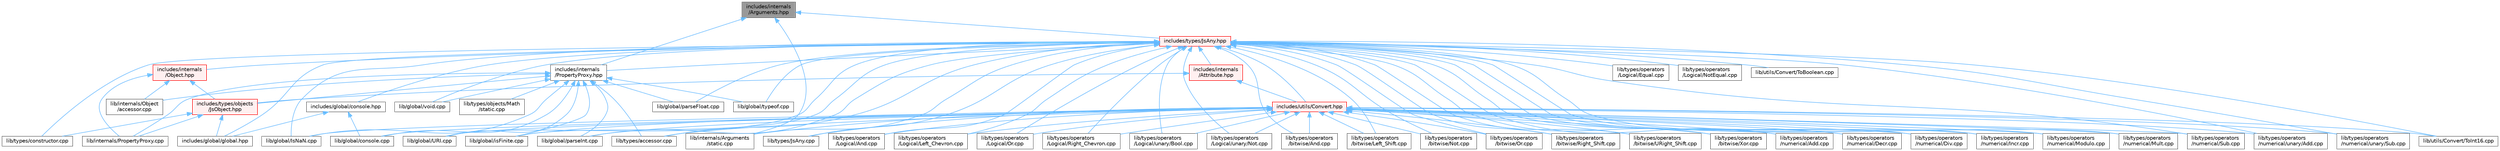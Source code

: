 digraph "includes/internals/Arguments.hpp"
{
 // LATEX_PDF_SIZE
  bgcolor="transparent";
  edge [fontname=Helvetica,fontsize=10,labelfontname=Helvetica,labelfontsize=10];
  node [fontname=Helvetica,fontsize=10,shape=box,height=0.2,width=0.4];
  Node1 [id="Node000001",label="includes/internals\l/Arguments.hpp",height=0.2,width=0.4,color="gray40", fillcolor="grey60", style="filled", fontcolor="black",tooltip=" "];
  Node1 -> Node2 [id="edge1_Node000001_Node000002",dir="back",color="steelblue1",style="solid",tooltip=" "];
  Node2 [id="Node000002",label="includes/internals\l/PropertyProxy.hpp",height=0.2,width=0.4,color="grey40", fillcolor="white", style="filled",URL="$PropertyProxy_8hpp.html",tooltip=" "];
  Node2 -> Node3 [id="edge2_Node000002_Node000003",dir="back",color="steelblue1",style="solid",tooltip=" "];
  Node3 [id="Node000003",label="includes/types/objects\l/JsObject.hpp",height=0.2,width=0.4,color="red", fillcolor="#FFF0F0", style="filled",URL="$JsObject_8hpp.html",tooltip=" "];
  Node3 -> Node4 [id="edge3_Node000003_Node000004",dir="back",color="steelblue1",style="solid",tooltip=" "];
  Node4 [id="Node000004",label="includes/global/global.hpp",height=0.2,width=0.4,color="grey40", fillcolor="white", style="filled",URL="$global_8hpp.html",tooltip=" "];
  Node3 -> Node21 [id="edge4_Node000003_Node000021",dir="back",color="steelblue1",style="solid",tooltip=" "];
  Node21 [id="Node000021",label="lib/internals/PropertyProxy.cpp",height=0.2,width=0.4,color="grey40", fillcolor="white", style="filled",URL="$PropertyProxy_8cpp.html",tooltip=" "];
  Node3 -> Node22 [id="edge5_Node000003_Node000022",dir="back",color="steelblue1",style="solid",tooltip=" "];
  Node22 [id="Node000022",label="lib/types/constructor.cpp",height=0.2,width=0.4,color="grey40", fillcolor="white", style="filled",URL="$types_2constructor_8cpp.html",tooltip=" "];
  Node2 -> Node28 [id="edge6_Node000002_Node000028",dir="back",color="steelblue1",style="solid",tooltip=" "];
  Node28 [id="Node000028",label="lib/global/IsNaN.cpp",height=0.2,width=0.4,color="grey40", fillcolor="white", style="filled",URL="$IsNaN_8cpp.html",tooltip=" "];
  Node2 -> Node29 [id="edge7_Node000002_Node000029",dir="back",color="steelblue1",style="solid",tooltip=" "];
  Node29 [id="Node000029",label="lib/global/URI.cpp",height=0.2,width=0.4,color="grey40", fillcolor="white", style="filled",URL="$URI_8cpp.html",tooltip=" "];
  Node2 -> Node30 [id="edge8_Node000002_Node000030",dir="back",color="steelblue1",style="solid",tooltip=" "];
  Node30 [id="Node000030",label="lib/global/console.cpp",height=0.2,width=0.4,color="grey40", fillcolor="white", style="filled",URL="$console_8cpp.html",tooltip=" "];
  Node2 -> Node31 [id="edge9_Node000002_Node000031",dir="back",color="steelblue1",style="solid",tooltip=" "];
  Node31 [id="Node000031",label="lib/global/isFinite.cpp",height=0.2,width=0.4,color="grey40", fillcolor="white", style="filled",URL="$isFinite_8cpp.html",tooltip=" "];
  Node2 -> Node32 [id="edge10_Node000002_Node000032",dir="back",color="steelblue1",style="solid",tooltip=" "];
  Node32 [id="Node000032",label="lib/global/parseFloat.cpp",height=0.2,width=0.4,color="grey40", fillcolor="white", style="filled",URL="$parseFloat_8cpp.html",tooltip=" "];
  Node2 -> Node33 [id="edge11_Node000002_Node000033",dir="back",color="steelblue1",style="solid",tooltip=" "];
  Node33 [id="Node000033",label="lib/global/parseInt.cpp",height=0.2,width=0.4,color="grey40", fillcolor="white", style="filled",URL="$parseInt_8cpp.html",tooltip=" "];
  Node2 -> Node34 [id="edge12_Node000002_Node000034",dir="back",color="steelblue1",style="solid",tooltip=" "];
  Node34 [id="Node000034",label="lib/global/typeof.cpp",height=0.2,width=0.4,color="grey40", fillcolor="white", style="filled",URL="$typeof_8cpp.html",tooltip=" "];
  Node2 -> Node35 [id="edge13_Node000002_Node000035",dir="back",color="steelblue1",style="solid",tooltip=" "];
  Node35 [id="Node000035",label="lib/global/void.cpp",height=0.2,width=0.4,color="grey40", fillcolor="white", style="filled",URL="$void_8cpp.html",tooltip=" "];
  Node2 -> Node36 [id="edge14_Node000002_Node000036",dir="back",color="steelblue1",style="solid",tooltip=" "];
  Node36 [id="Node000036",label="lib/internals/Object\l/accessor.cpp",height=0.2,width=0.4,color="grey40", fillcolor="white", style="filled",URL="$internals_2Object_2accessor_8cpp.html",tooltip=" "];
  Node2 -> Node21 [id="edge15_Node000002_Node000021",dir="back",color="steelblue1",style="solid",tooltip=" "];
  Node2 -> Node9 [id="edge16_Node000002_Node000009",dir="back",color="steelblue1",style="solid",tooltip=" "];
  Node9 [id="Node000009",label="lib/types/accessor.cpp",height=0.2,width=0.4,color="grey40", fillcolor="white", style="filled",URL="$types_2accessor_8cpp.html",tooltip=" "];
  Node2 -> Node37 [id="edge17_Node000002_Node000037",dir="back",color="steelblue1",style="solid",tooltip=" "];
  Node37 [id="Node000037",label="lib/types/objects/Math\l/static.cpp",height=0.2,width=0.4,color="grey40", fillcolor="white", style="filled",URL="$types_2objects_2Math_2static_8cpp.html",tooltip=" "];
  Node1 -> Node38 [id="edge18_Node000001_Node000038",dir="back",color="steelblue1",style="solid",tooltip=" "];
  Node38 [id="Node000038",label="includes/types/JsAny.hpp",height=0.2,width=0.4,color="red", fillcolor="#FFF0F0", style="filled",URL="$JsAny_8hpp.html",tooltip=" "];
  Node38 -> Node39 [id="edge19_Node000038_Node000039",dir="back",color="steelblue1",style="solid",tooltip=" "];
  Node39 [id="Node000039",label="includes/global/console.hpp",height=0.2,width=0.4,color="grey40", fillcolor="white", style="filled",URL="$console_8hpp.html",tooltip=" "];
  Node39 -> Node4 [id="edge20_Node000039_Node000004",dir="back",color="steelblue1",style="solid",tooltip=" "];
  Node39 -> Node30 [id="edge21_Node000039_Node000030",dir="back",color="steelblue1",style="solid",tooltip=" "];
  Node38 -> Node4 [id="edge22_Node000038_Node000004",dir="back",color="steelblue1",style="solid",tooltip=" "];
  Node38 -> Node40 [id="edge23_Node000038_Node000040",dir="back",color="steelblue1",style="solid",tooltip=" "];
  Node40 [id="Node000040",label="includes/internals\l/Attribute.hpp",height=0.2,width=0.4,color="red", fillcolor="#FFF0F0", style="filled",URL="$Attribute_8hpp.html",tooltip=" "];
  Node40 -> Node3 [id="edge24_Node000040_Node000003",dir="back",color="steelblue1",style="solid",tooltip=" "];
  Node40 -> Node47 [id="edge25_Node000040_Node000047",dir="back",color="steelblue1",style="solid",tooltip=" "];
  Node47 [id="Node000047",label="includes/utils/Convert.hpp",height=0.2,width=0.4,color="red", fillcolor="#FFF0F0", style="filled",URL="$Convert_8hpp.html",tooltip=" "];
  Node47 -> Node28 [id="edge26_Node000047_Node000028",dir="back",color="steelblue1",style="solid",tooltip=" "];
  Node47 -> Node29 [id="edge27_Node000047_Node000029",dir="back",color="steelblue1",style="solid",tooltip=" "];
  Node47 -> Node30 [id="edge28_Node000047_Node000030",dir="back",color="steelblue1",style="solid",tooltip=" "];
  Node47 -> Node31 [id="edge29_Node000047_Node000031",dir="back",color="steelblue1",style="solid",tooltip=" "];
  Node47 -> Node33 [id="edge30_Node000047_Node000033",dir="back",color="steelblue1",style="solid",tooltip=" "];
  Node47 -> Node8 [id="edge31_Node000047_Node000008",dir="back",color="steelblue1",style="solid",tooltip=" "];
  Node8 [id="Node000008",label="lib/internals/Arguments\l/static.cpp",height=0.2,width=0.4,color="grey40", fillcolor="white", style="filled",URL="$internals_2Arguments_2static_8cpp.html",tooltip=" "];
  Node47 -> Node49 [id="edge32_Node000047_Node000049",dir="back",color="steelblue1",style="solid",tooltip=" "];
  Node49 [id="Node000049",label="lib/types/JsAny.cpp",height=0.2,width=0.4,color="grey40", fillcolor="white", style="filled",URL="$JsAny_8cpp.html",tooltip=" "];
  Node47 -> Node9 [id="edge33_Node000047_Node000009",dir="back",color="steelblue1",style="solid",tooltip=" "];
  Node47 -> Node52 [id="edge34_Node000047_Node000052",dir="back",color="steelblue1",style="solid",tooltip=" "];
  Node52 [id="Node000052",label="lib/types/operators\l/Logical/And.cpp",height=0.2,width=0.4,color="grey40", fillcolor="white", style="filled",URL="$Logical_2And_8cpp.html",tooltip=" "];
  Node47 -> Node53 [id="edge35_Node000047_Node000053",dir="back",color="steelblue1",style="solid",tooltip=" "];
  Node53 [id="Node000053",label="lib/types/operators\l/Logical/Left_Chevron.cpp",height=0.2,width=0.4,color="grey40", fillcolor="white", style="filled",URL="$Logical_2Left__Chevron_8cpp.html",tooltip=" "];
  Node47 -> Node54 [id="edge36_Node000047_Node000054",dir="back",color="steelblue1",style="solid",tooltip=" "];
  Node54 [id="Node000054",label="lib/types/operators\l/Logical/Or.cpp",height=0.2,width=0.4,color="grey40", fillcolor="white", style="filled",URL="$Logical_2Or_8cpp.html",tooltip=" "];
  Node47 -> Node55 [id="edge37_Node000047_Node000055",dir="back",color="steelblue1",style="solid",tooltip=" "];
  Node55 [id="Node000055",label="lib/types/operators\l/Logical/Right_Chevron.cpp",height=0.2,width=0.4,color="grey40", fillcolor="white", style="filled",URL="$Logical_2Right__Chevron_8cpp.html",tooltip=" "];
  Node47 -> Node56 [id="edge38_Node000047_Node000056",dir="back",color="steelblue1",style="solid",tooltip=" "];
  Node56 [id="Node000056",label="lib/types/operators\l/Logical/unary/Bool.cpp",height=0.2,width=0.4,color="grey40", fillcolor="white", style="filled",URL="$Bool_8cpp.html",tooltip=" "];
  Node47 -> Node57 [id="edge39_Node000047_Node000057",dir="back",color="steelblue1",style="solid",tooltip=" "];
  Node57 [id="Node000057",label="lib/types/operators\l/Logical/unary/Not.cpp",height=0.2,width=0.4,color="grey40", fillcolor="white", style="filled",URL="$Logical_2unary_2Not_8cpp.html",tooltip=" "];
  Node47 -> Node58 [id="edge40_Node000047_Node000058",dir="back",color="steelblue1",style="solid",tooltip=" "];
  Node58 [id="Node000058",label="lib/types/operators\l/bitwise/And.cpp",height=0.2,width=0.4,color="grey40", fillcolor="white", style="filled",URL="$bitwise_2And_8cpp.html",tooltip=" "];
  Node47 -> Node59 [id="edge41_Node000047_Node000059",dir="back",color="steelblue1",style="solid",tooltip=" "];
  Node59 [id="Node000059",label="lib/types/operators\l/bitwise/Left_Shift.cpp",height=0.2,width=0.4,color="grey40", fillcolor="white", style="filled",URL="$Left__Shift_8cpp.html",tooltip=" "];
  Node47 -> Node60 [id="edge42_Node000047_Node000060",dir="back",color="steelblue1",style="solid",tooltip=" "];
  Node60 [id="Node000060",label="lib/types/operators\l/bitwise/Not.cpp",height=0.2,width=0.4,color="grey40", fillcolor="white", style="filled",URL="$bitwise_2Not_8cpp.html",tooltip=" "];
  Node47 -> Node61 [id="edge43_Node000047_Node000061",dir="back",color="steelblue1",style="solid",tooltip=" "];
  Node61 [id="Node000061",label="lib/types/operators\l/bitwise/Or.cpp",height=0.2,width=0.4,color="grey40", fillcolor="white", style="filled",URL="$bitwise_2Or_8cpp.html",tooltip=" "];
  Node47 -> Node62 [id="edge44_Node000047_Node000062",dir="back",color="steelblue1",style="solid",tooltip=" "];
  Node62 [id="Node000062",label="lib/types/operators\l/bitwise/Right_Shift.cpp",height=0.2,width=0.4,color="grey40", fillcolor="white", style="filled",URL="$Right__Shift_8cpp.html",tooltip=" "];
  Node47 -> Node63 [id="edge45_Node000047_Node000063",dir="back",color="steelblue1",style="solid",tooltip=" "];
  Node63 [id="Node000063",label="lib/types/operators\l/bitwise/URight_Shift.cpp",height=0.2,width=0.4,color="grey40", fillcolor="white", style="filled",URL="$URight__Shift_8cpp.html",tooltip=" "];
  Node47 -> Node64 [id="edge46_Node000047_Node000064",dir="back",color="steelblue1",style="solid",tooltip=" "];
  Node64 [id="Node000064",label="lib/types/operators\l/bitwise/Xor.cpp",height=0.2,width=0.4,color="grey40", fillcolor="white", style="filled",URL="$Xor_8cpp.html",tooltip=" "];
  Node47 -> Node65 [id="edge47_Node000047_Node000065",dir="back",color="steelblue1",style="solid",tooltip=" "];
  Node65 [id="Node000065",label="lib/types/operators\l/numerical/Add.cpp",height=0.2,width=0.4,color="grey40", fillcolor="white", style="filled",URL="$Add_8cpp.html",tooltip=" "];
  Node47 -> Node66 [id="edge48_Node000047_Node000066",dir="back",color="steelblue1",style="solid",tooltip=" "];
  Node66 [id="Node000066",label="lib/types/operators\l/numerical/Decr.cpp",height=0.2,width=0.4,color="grey40", fillcolor="white", style="filled",URL="$Decr_8cpp.html",tooltip=" "];
  Node47 -> Node67 [id="edge49_Node000047_Node000067",dir="back",color="steelblue1",style="solid",tooltip=" "];
  Node67 [id="Node000067",label="lib/types/operators\l/numerical/Div.cpp",height=0.2,width=0.4,color="grey40", fillcolor="white", style="filled",URL="$Div_8cpp.html",tooltip=" "];
  Node47 -> Node68 [id="edge50_Node000047_Node000068",dir="back",color="steelblue1",style="solid",tooltip=" "];
  Node68 [id="Node000068",label="lib/types/operators\l/numerical/Incr.cpp",height=0.2,width=0.4,color="grey40", fillcolor="white", style="filled",URL="$Incr_8cpp.html",tooltip=" "];
  Node47 -> Node69 [id="edge51_Node000047_Node000069",dir="back",color="steelblue1",style="solid",tooltip=" "];
  Node69 [id="Node000069",label="lib/types/operators\l/numerical/Modulo.cpp",height=0.2,width=0.4,color="grey40", fillcolor="white", style="filled",URL="$Modulo_8cpp.html",tooltip=" "];
  Node47 -> Node70 [id="edge52_Node000047_Node000070",dir="back",color="steelblue1",style="solid",tooltip=" "];
  Node70 [id="Node000070",label="lib/types/operators\l/numerical/Mult.cpp",height=0.2,width=0.4,color="grey40", fillcolor="white", style="filled",URL="$Mult_8cpp.html",tooltip=" "];
  Node47 -> Node71 [id="edge53_Node000047_Node000071",dir="back",color="steelblue1",style="solid",tooltip=" "];
  Node71 [id="Node000071",label="lib/types/operators\l/numerical/Sub.cpp",height=0.2,width=0.4,color="grey40", fillcolor="white", style="filled",URL="$Sub_8cpp.html",tooltip=" "];
  Node47 -> Node72 [id="edge54_Node000047_Node000072",dir="back",color="steelblue1",style="solid",tooltip=" "];
  Node72 [id="Node000072",label="lib/types/operators\l/numerical/unary/Add.cpp",height=0.2,width=0.4,color="grey40", fillcolor="white", style="filled",URL="$unary_2Add_8cpp.html",tooltip=" "];
  Node47 -> Node73 [id="edge55_Node000047_Node000073",dir="back",color="steelblue1",style="solid",tooltip=" "];
  Node73 [id="Node000073",label="lib/types/operators\l/numerical/unary/Sub.cpp",height=0.2,width=0.4,color="grey40", fillcolor="white", style="filled",URL="$unary_2Sub_8cpp.html",tooltip=" "];
  Node47 -> Node74 [id="edge56_Node000047_Node000074",dir="back",color="steelblue1",style="solid",tooltip=" "];
  Node74 [id="Node000074",label="lib/utils/Convert/ToInt16.cpp",height=0.2,width=0.4,color="grey40", fillcolor="white", style="filled",URL="$ToInt16_8cpp.html",tooltip=" "];
  Node38 -> Node80 [id="edge57_Node000038_Node000080",dir="back",color="steelblue1",style="solid",tooltip=" "];
  Node80 [id="Node000080",label="includes/internals\l/Object.hpp",height=0.2,width=0.4,color="red", fillcolor="#FFF0F0", style="filled",URL="$Object_8hpp.html",tooltip=" "];
  Node80 -> Node3 [id="edge58_Node000080_Node000003",dir="back",color="steelblue1",style="solid",tooltip=" "];
  Node80 -> Node36 [id="edge59_Node000080_Node000036",dir="back",color="steelblue1",style="solid",tooltip=" "];
  Node80 -> Node21 [id="edge60_Node000080_Node000021",dir="back",color="steelblue1",style="solid",tooltip=" "];
  Node38 -> Node2 [id="edge61_Node000038_Node000002",dir="back",color="steelblue1",style="solid",tooltip=" "];
  Node38 -> Node47 [id="edge62_Node000038_Node000047",dir="back",color="steelblue1",style="solid",tooltip=" "];
  Node38 -> Node28 [id="edge63_Node000038_Node000028",dir="back",color="steelblue1",style="solid",tooltip=" "];
  Node38 -> Node29 [id="edge64_Node000038_Node000029",dir="back",color="steelblue1",style="solid",tooltip=" "];
  Node38 -> Node31 [id="edge65_Node000038_Node000031",dir="back",color="steelblue1",style="solid",tooltip=" "];
  Node38 -> Node32 [id="edge66_Node000038_Node000032",dir="back",color="steelblue1",style="solid",tooltip=" "];
  Node38 -> Node33 [id="edge67_Node000038_Node000033",dir="back",color="steelblue1",style="solid",tooltip=" "];
  Node38 -> Node34 [id="edge68_Node000038_Node000034",dir="back",color="steelblue1",style="solid",tooltip=" "];
  Node38 -> Node35 [id="edge69_Node000038_Node000035",dir="back",color="steelblue1",style="solid",tooltip=" "];
  Node38 -> Node8 [id="edge70_Node000038_Node000008",dir="back",color="steelblue1",style="solid",tooltip=" "];
  Node38 -> Node49 [id="edge71_Node000038_Node000049",dir="back",color="steelblue1",style="solid",tooltip=" "];
  Node38 -> Node9 [id="edge72_Node000038_Node000009",dir="back",color="steelblue1",style="solid",tooltip=" "];
  Node38 -> Node22 [id="edge73_Node000038_Node000022",dir="back",color="steelblue1",style="solid",tooltip=" "];
  Node38 -> Node52 [id="edge74_Node000038_Node000052",dir="back",color="steelblue1",style="solid",tooltip=" "];
  Node38 -> Node84 [id="edge75_Node000038_Node000084",dir="back",color="steelblue1",style="solid",tooltip=" "];
  Node84 [id="Node000084",label="lib/types/operators\l/Logical/Equal.cpp",height=0.2,width=0.4,color="grey40", fillcolor="white", style="filled",URL="$Equal_8cpp.html",tooltip=" "];
  Node38 -> Node53 [id="edge76_Node000038_Node000053",dir="back",color="steelblue1",style="solid",tooltip=" "];
  Node38 -> Node85 [id="edge77_Node000038_Node000085",dir="back",color="steelblue1",style="solid",tooltip=" "];
  Node85 [id="Node000085",label="lib/types/operators\l/Logical/NotEqual.cpp",height=0.2,width=0.4,color="grey40", fillcolor="white", style="filled",URL="$NotEqual_8cpp.html",tooltip=" "];
  Node38 -> Node54 [id="edge78_Node000038_Node000054",dir="back",color="steelblue1",style="solid",tooltip=" "];
  Node38 -> Node55 [id="edge79_Node000038_Node000055",dir="back",color="steelblue1",style="solid",tooltip=" "];
  Node38 -> Node56 [id="edge80_Node000038_Node000056",dir="back",color="steelblue1",style="solid",tooltip=" "];
  Node38 -> Node57 [id="edge81_Node000038_Node000057",dir="back",color="steelblue1",style="solid",tooltip=" "];
  Node38 -> Node58 [id="edge82_Node000038_Node000058",dir="back",color="steelblue1",style="solid",tooltip=" "];
  Node38 -> Node59 [id="edge83_Node000038_Node000059",dir="back",color="steelblue1",style="solid",tooltip=" "];
  Node38 -> Node60 [id="edge84_Node000038_Node000060",dir="back",color="steelblue1",style="solid",tooltip=" "];
  Node38 -> Node61 [id="edge85_Node000038_Node000061",dir="back",color="steelblue1",style="solid",tooltip=" "];
  Node38 -> Node62 [id="edge86_Node000038_Node000062",dir="back",color="steelblue1",style="solid",tooltip=" "];
  Node38 -> Node63 [id="edge87_Node000038_Node000063",dir="back",color="steelblue1",style="solid",tooltip=" "];
  Node38 -> Node64 [id="edge88_Node000038_Node000064",dir="back",color="steelblue1",style="solid",tooltip=" "];
  Node38 -> Node65 [id="edge89_Node000038_Node000065",dir="back",color="steelblue1",style="solid",tooltip=" "];
  Node38 -> Node66 [id="edge90_Node000038_Node000066",dir="back",color="steelblue1",style="solid",tooltip=" "];
  Node38 -> Node67 [id="edge91_Node000038_Node000067",dir="back",color="steelblue1",style="solid",tooltip=" "];
  Node38 -> Node68 [id="edge92_Node000038_Node000068",dir="back",color="steelblue1",style="solid",tooltip=" "];
  Node38 -> Node69 [id="edge93_Node000038_Node000069",dir="back",color="steelblue1",style="solid",tooltip=" "];
  Node38 -> Node70 [id="edge94_Node000038_Node000070",dir="back",color="steelblue1",style="solid",tooltip=" "];
  Node38 -> Node71 [id="edge95_Node000038_Node000071",dir="back",color="steelblue1",style="solid",tooltip=" "];
  Node38 -> Node72 [id="edge96_Node000038_Node000072",dir="back",color="steelblue1",style="solid",tooltip=" "];
  Node38 -> Node73 [id="edge97_Node000038_Node000073",dir="back",color="steelblue1",style="solid",tooltip=" "];
  Node38 -> Node86 [id="edge98_Node000038_Node000086",dir="back",color="steelblue1",style="solid",tooltip=" "];
  Node86 [id="Node000086",label="lib/utils/Convert/ToBoolean.cpp",height=0.2,width=0.4,color="grey40", fillcolor="white", style="filled",URL="$ToBoolean_8cpp.html",tooltip=" "];
  Node38 -> Node74 [id="edge99_Node000038_Node000074",dir="back",color="steelblue1",style="solid",tooltip=" "];
  Node1 -> Node8 [id="edge100_Node000001_Node000008",dir="back",color="steelblue1",style="solid",tooltip=" "];
}
